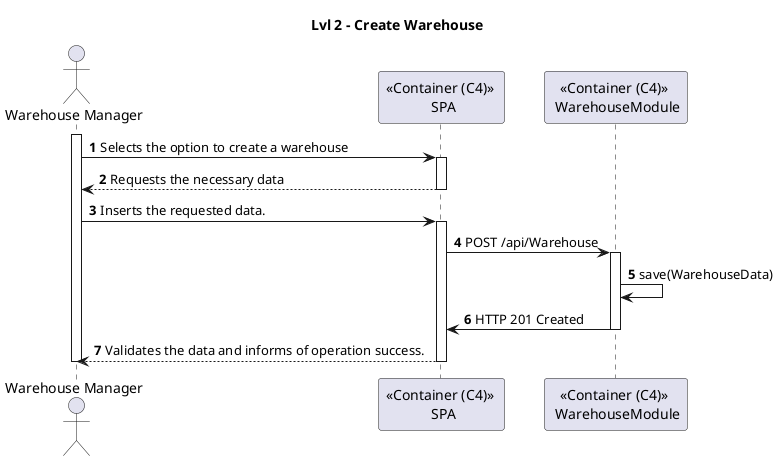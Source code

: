 @startuml US

title Lvl 2 - Create Warehouse

autonumber

actor "Warehouse Manager" as WM
participant "<< Container (C4) >> \n SPA" as S
participant "<< Container (C4) >> \n WarehouseModule" as WMD


activate WM
WM -> S : Selects the option to create a warehouse
activate S
S --> WM : Requests the necessary data
deactivate S

WM -> S : Inserts the requested data.
activate S

S -> WMD : POST /api/Warehouse
activate WMD

WMD -> WMD : save(WarehouseData)

WMD -> S : HTTP 201 Created
deactivate WMD

S --> WM : Validates the data and informs of operation success.

deactivate S

deactivate WM

@enduml